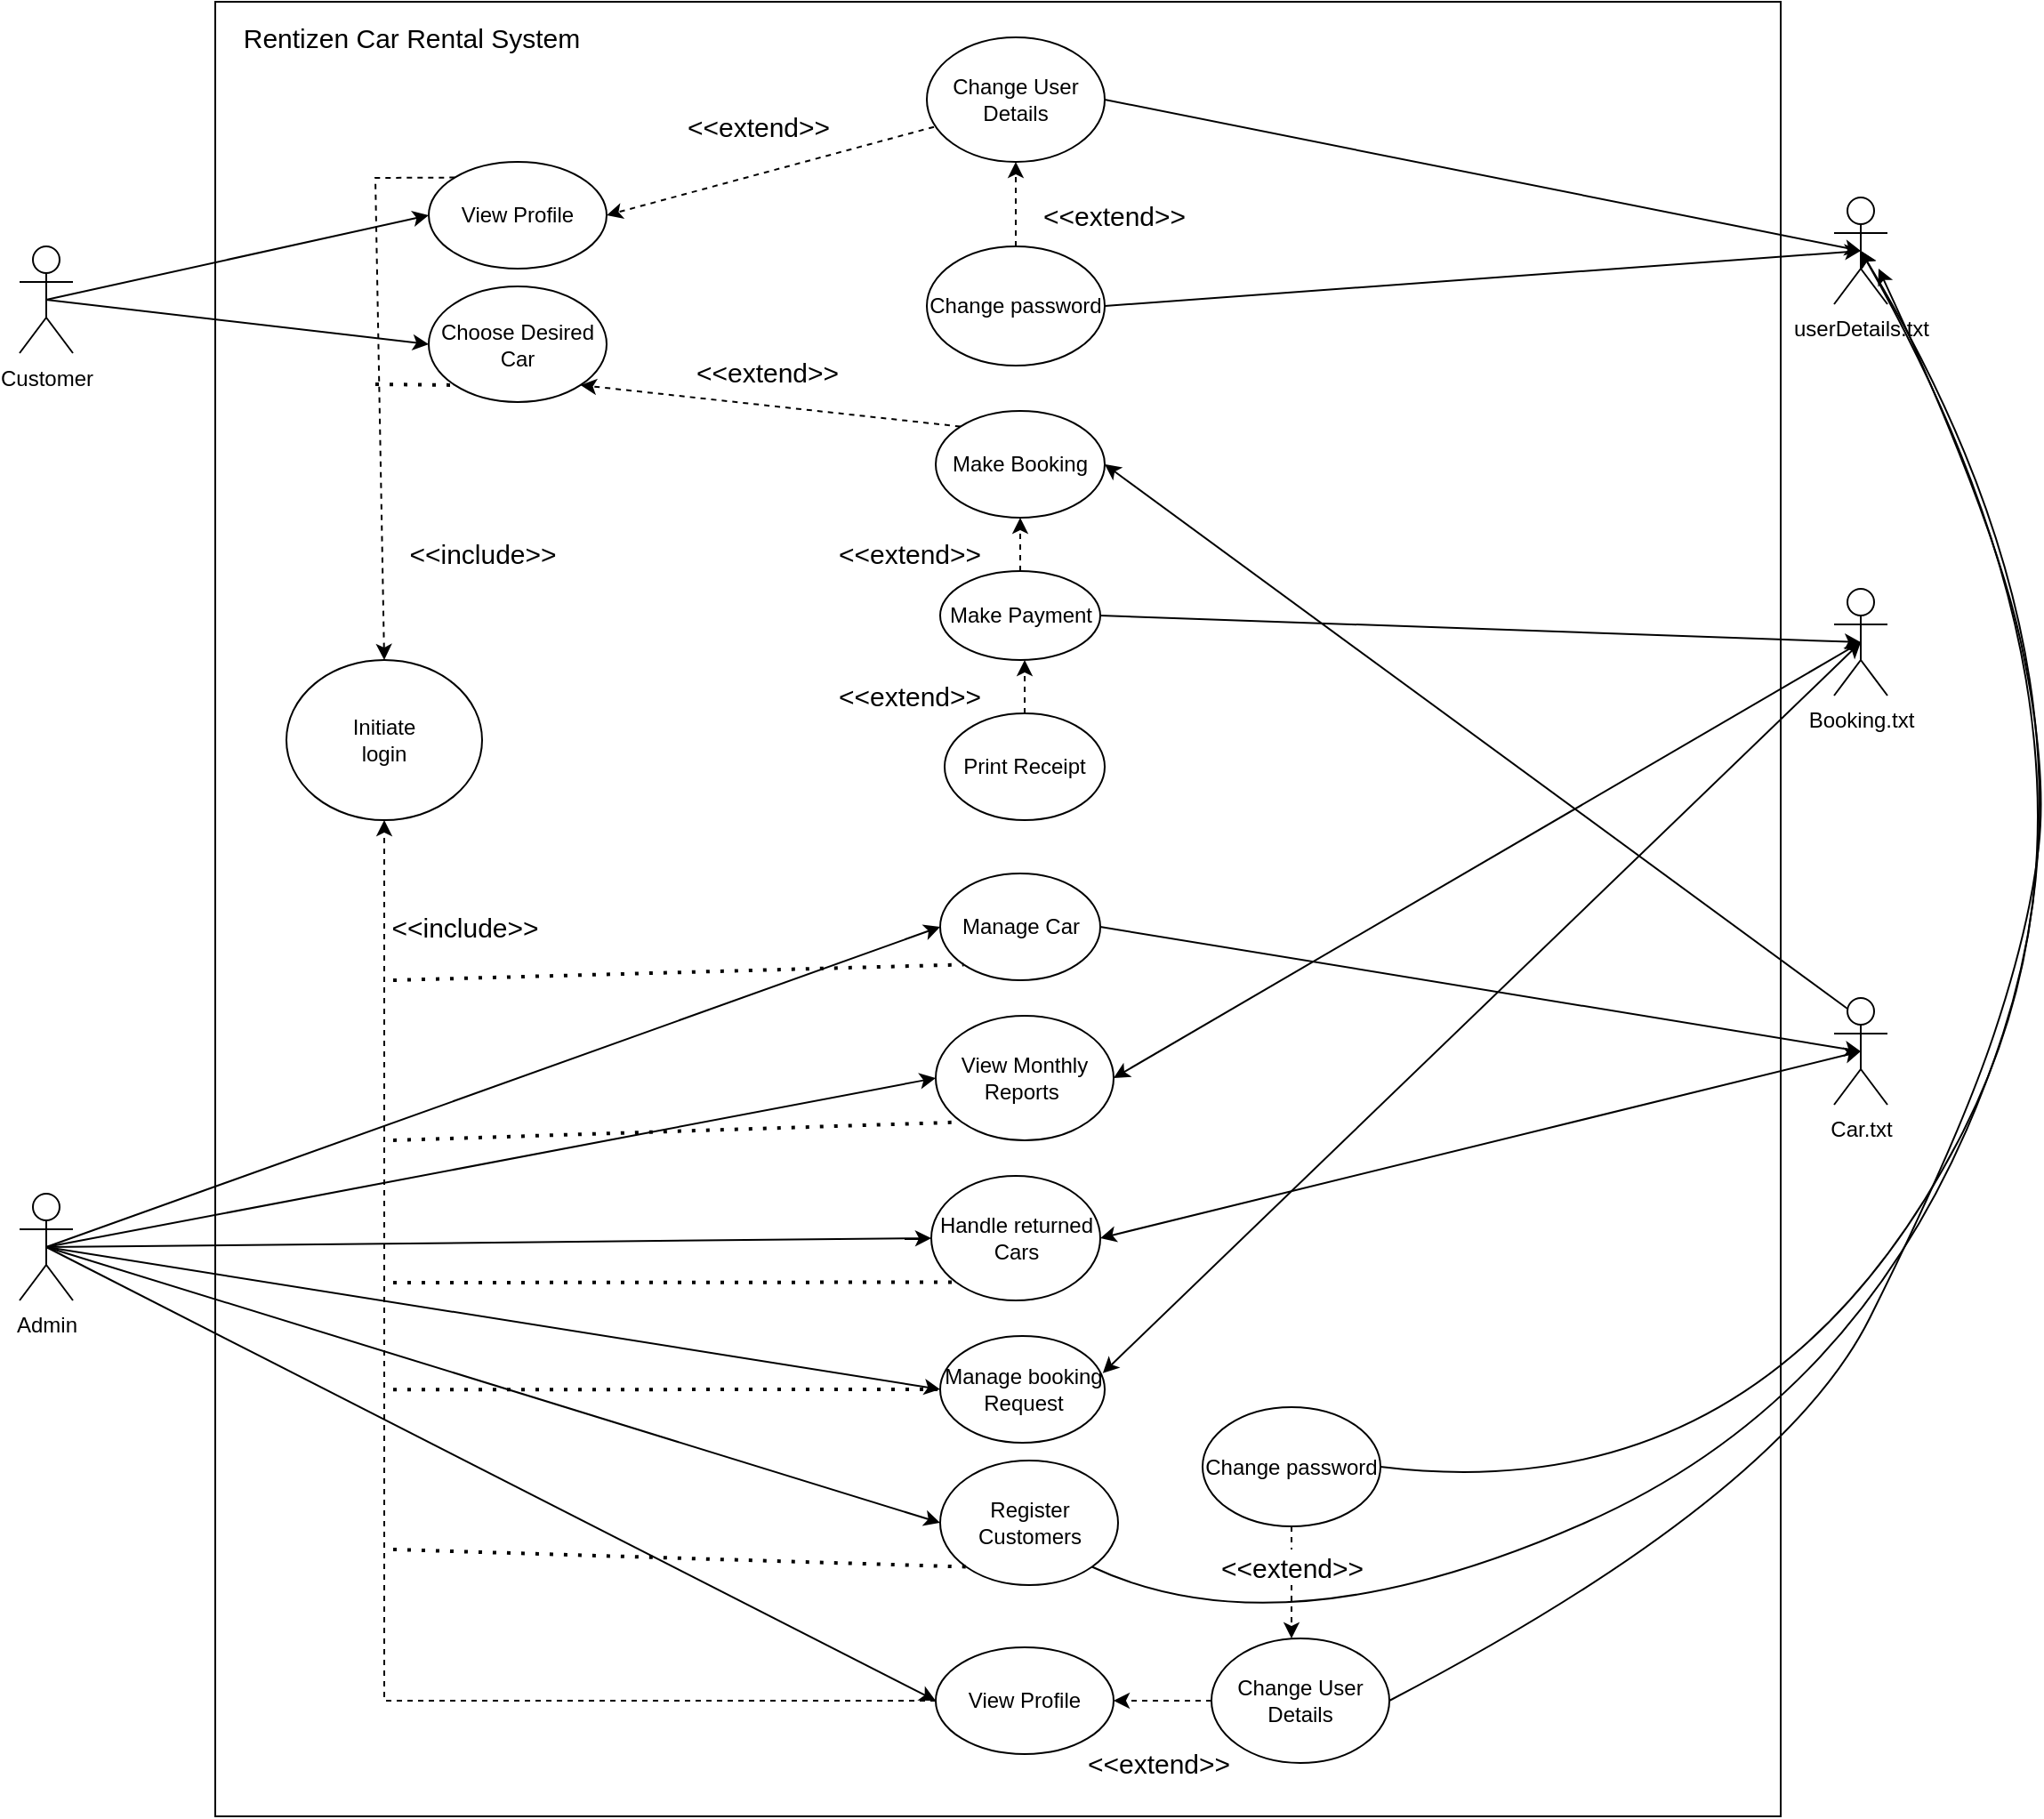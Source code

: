 <mxfile>
    <diagram id="2Pazovz8N6nCuG_ynxG7" name="Page-1">
        <mxGraphModel dx="1270" dy="2075" grid="1" gridSize="10" guides="1" tooltips="1" connect="1" arrows="1" fold="1" page="1" pageScale="1" pageWidth="850" pageHeight="1100" math="0" shadow="0">
            <root>
                <mxCell id="0"/>
                <mxCell id="1" parent="0"/>
                <mxCell id="YAmP04vJVnMMYZ6b7S5U-15" value="" style="rounded=0;whiteSpace=wrap;html=1;" parent="1" vertex="1">
                    <mxGeometry x="290" y="-100" width="880" height="1020" as="geometry"/>
                </mxCell>
                <mxCell id="cHIo0AX0qtA5Kj_YmGhE-2" value="Customer" style="shape=umlActor;verticalLabelPosition=bottom;verticalAlign=top;html=1;outlineConnect=0;" parent="1" vertex="1">
                    <mxGeometry x="180" y="37.5" width="30" height="60" as="geometry"/>
                </mxCell>
                <mxCell id="cHIo0AX0qtA5Kj_YmGhE-3" value="Admin" style="shape=umlActor;verticalLabelPosition=bottom;verticalAlign=top;html=1;outlineConnect=0;" parent="1" vertex="1">
                    <mxGeometry x="180" y="570" width="30" height="60" as="geometry"/>
                </mxCell>
                <mxCell id="cHIo0AX0qtA5Kj_YmGhE-4" value="userDetails.txt" style="shape=umlActor;verticalLabelPosition=bottom;verticalAlign=top;html=1;outlineConnect=0;" parent="1" vertex="1">
                    <mxGeometry x="1200" y="10" width="30" height="60" as="geometry"/>
                </mxCell>
                <mxCell id="cHIo0AX0qtA5Kj_YmGhE-5" value="Booking.txt" style="shape=umlActor;verticalLabelPosition=bottom;verticalAlign=top;html=1;outlineConnect=0;" parent="1" vertex="1">
                    <mxGeometry x="1200" y="230" width="30" height="60" as="geometry"/>
                </mxCell>
                <mxCell id="cHIo0AX0qtA5Kj_YmGhE-6" value="Car.txt" style="shape=umlActor;verticalLabelPosition=bottom;verticalAlign=top;html=1;outlineConnect=0;" parent="1" vertex="1">
                    <mxGeometry x="1200" y="460" width="30" height="60" as="geometry"/>
                </mxCell>
                <mxCell id="cHIo0AX0qtA5Kj_YmGhE-8" value="&lt;span&gt;Initiate&lt;/span&gt;&lt;br&gt;&lt;span&gt;login&lt;/span&gt;" style="ellipse;whiteSpace=wrap;html=1;" parent="1" vertex="1">
                    <mxGeometry x="330" y="270" width="110" height="90" as="geometry"/>
                </mxCell>
                <mxCell id="cHIo0AX0qtA5Kj_YmGhE-9" value="" style="endArrow=classic;html=1;rounded=0;entryX=0;entryY=0.5;entryDx=0;entryDy=0;exitX=0.5;exitY=0.5;exitDx=0;exitDy=0;exitPerimeter=0;" parent="1" source="cHIo0AX0qtA5Kj_YmGhE-2" target="cHIo0AX0qtA5Kj_YmGhE-14" edge="1">
                    <mxGeometry width="50" height="50" relative="1" as="geometry">
                        <mxPoint x="300" y="310" as="sourcePoint"/>
                        <mxPoint x="350" y="260" as="targetPoint"/>
                    </mxGeometry>
                </mxCell>
                <mxCell id="cHIo0AX0qtA5Kj_YmGhE-10" value="" style="endArrow=classic;html=1;rounded=0;entryX=0;entryY=0.5;entryDx=0;entryDy=0;exitX=0.5;exitY=0.5;exitDx=0;exitDy=0;exitPerimeter=0;" parent="1" source="cHIo0AX0qtA5Kj_YmGhE-3" target="2" edge="1">
                    <mxGeometry width="50" height="50" relative="1" as="geometry">
                        <mxPoint x="300" y="310" as="sourcePoint"/>
                        <mxPoint x="300" y="290" as="targetPoint"/>
                    </mxGeometry>
                </mxCell>
                <mxCell id="cHIo0AX0qtA5Kj_YmGhE-14" value="View Profile" style="ellipse;whiteSpace=wrap;html=1;" parent="1" vertex="1">
                    <mxGeometry x="410" y="-10" width="100" height="60" as="geometry"/>
                </mxCell>
                <mxCell id="cHIo0AX0qtA5Kj_YmGhE-28" value="Change User Details" style="ellipse;whiteSpace=wrap;html=1;" parent="1" vertex="1">
                    <mxGeometry x="690" y="-80" width="100" height="70" as="geometry"/>
                </mxCell>
                <mxCell id="cHIo0AX0qtA5Kj_YmGhE-29" value="" style="endArrow=classic;html=1;rounded=0;entryX=1;entryY=0.5;entryDx=0;entryDy=0;exitX=0.04;exitY=0.719;exitDx=0;exitDy=0;exitPerimeter=0;dashed=1;" parent="1" source="cHIo0AX0qtA5Kj_YmGhE-28" target="cHIo0AX0qtA5Kj_YmGhE-14" edge="1">
                    <mxGeometry width="50" height="50" relative="1" as="geometry">
                        <mxPoint x="775.811" y="89.819" as="sourcePoint"/>
                        <mxPoint x="980" y="240" as="targetPoint"/>
                    </mxGeometry>
                </mxCell>
                <mxCell id="cHIo0AX0qtA5Kj_YmGhE-30" value="Change password" style="ellipse;whiteSpace=wrap;html=1;" parent="1" vertex="1">
                    <mxGeometry x="690" y="37.5" width="100" height="67" as="geometry"/>
                </mxCell>
                <mxCell id="cHIo0AX0qtA5Kj_YmGhE-31" value="" style="endArrow=classic;html=1;rounded=0;entryX=0.5;entryY=1;entryDx=0;entryDy=0;exitX=0.5;exitY=0;exitDx=0;exitDy=0;dashed=1;" parent="1" source="cHIo0AX0qtA5Kj_YmGhE-30" target="cHIo0AX0qtA5Kj_YmGhE-28" edge="1">
                    <mxGeometry width="50" height="50" relative="1" as="geometry">
                        <mxPoint x="930" y="280" as="sourcePoint"/>
                        <mxPoint x="980" y="230" as="targetPoint"/>
                    </mxGeometry>
                </mxCell>
                <mxCell id="cHIo0AX0qtA5Kj_YmGhE-33" value="" style="endArrow=classic;html=1;rounded=0;exitX=1;exitY=0.5;exitDx=0;exitDy=0;entryX=0.5;entryY=0.5;entryDx=0;entryDy=0;entryPerimeter=0;" parent="1" source="cHIo0AX0qtA5Kj_YmGhE-28" target="cHIo0AX0qtA5Kj_YmGhE-4" edge="1">
                    <mxGeometry width="50" height="50" relative="1" as="geometry">
                        <mxPoint x="1020" y="150" as="sourcePoint"/>
                        <mxPoint x="1070" y="100" as="targetPoint"/>
                    </mxGeometry>
                </mxCell>
                <mxCell id="cHIo0AX0qtA5Kj_YmGhE-34" value="" style="endArrow=classic;html=1;rounded=0;exitX=1;exitY=0.5;exitDx=0;exitDy=0;entryX=0.5;entryY=0.5;entryDx=0;entryDy=0;entryPerimeter=0;" parent="1" source="cHIo0AX0qtA5Kj_YmGhE-30" target="cHIo0AX0qtA5Kj_YmGhE-4" edge="1">
                    <mxGeometry width="50" height="50" relative="1" as="geometry">
                        <mxPoint x="1010" y="180" as="sourcePoint"/>
                        <mxPoint x="1060" y="130" as="targetPoint"/>
                    </mxGeometry>
                </mxCell>
                <mxCell id="YAmP04vJVnMMYZ6b7S5U-1" value="Make Booking" style="ellipse;whiteSpace=wrap;html=1;" parent="1" vertex="1">
                    <mxGeometry x="695" y="130" width="95" height="60" as="geometry"/>
                </mxCell>
                <mxCell id="YAmP04vJVnMMYZ6b7S5U-5" value="" style="endArrow=classic;html=1;rounded=0;entryX=1;entryY=0.5;entryDx=0;entryDy=0;exitX=0.25;exitY=0.1;exitDx=0;exitDy=0;exitPerimeter=0;" parent="1" source="cHIo0AX0qtA5Kj_YmGhE-6" target="YAmP04vJVnMMYZ6b7S5U-1" edge="1">
                    <mxGeometry width="50" height="50" relative="1" as="geometry">
                        <mxPoint x="1050" y="350" as="sourcePoint"/>
                        <mxPoint x="765" y="172.5" as="targetPoint"/>
                    </mxGeometry>
                </mxCell>
                <mxCell id="YAmP04vJVnMMYZ6b7S5U-7" value="Make Payment" style="ellipse;whiteSpace=wrap;html=1;" parent="1" vertex="1">
                    <mxGeometry x="697.5" y="220" width="90" height="50" as="geometry"/>
                </mxCell>
                <mxCell id="YAmP04vJVnMMYZ6b7S5U-12" value="Print Receipt" style="ellipse;whiteSpace=wrap;html=1;" parent="1" vertex="1">
                    <mxGeometry x="700" y="300" width="90" height="60" as="geometry"/>
                </mxCell>
                <mxCell id="YAmP04vJVnMMYZ6b7S5U-17" value="View Monthly &lt;br&gt;Reports&amp;nbsp;" style="ellipse;whiteSpace=wrap;html=1;" parent="1" vertex="1">
                    <mxGeometry x="695" y="470" width="100" height="70" as="geometry"/>
                </mxCell>
                <mxCell id="YAmP04vJVnMMYZ6b7S5U-18" value="Register Customers" style="ellipse;whiteSpace=wrap;html=1;" parent="1" vertex="1">
                    <mxGeometry x="697.5" y="720" width="100" height="70" as="geometry"/>
                </mxCell>
                <mxCell id="YAmP04vJVnMMYZ6b7S5U-19" value="Manage booking Request" style="ellipse;whiteSpace=wrap;html=1;" parent="1" vertex="1">
                    <mxGeometry x="697.5" y="650" width="92.5" height="60" as="geometry"/>
                </mxCell>
                <mxCell id="YAmP04vJVnMMYZ6b7S5U-20" value="Handle returned Cars" style="ellipse;whiteSpace=wrap;html=1;" parent="1" vertex="1">
                    <mxGeometry x="692.5" y="560" width="95" height="70" as="geometry"/>
                </mxCell>
                <mxCell id="YAmP04vJVnMMYZ6b7S5U-32" value="" style="endArrow=classic;startArrow=classic;html=1;rounded=0;entryX=0.5;entryY=0.5;entryDx=0;entryDy=0;entryPerimeter=0;exitX=1;exitY=0.5;exitDx=0;exitDy=0;" parent="1" source="YAmP04vJVnMMYZ6b7S5U-20" target="cHIo0AX0qtA5Kj_YmGhE-6" edge="1">
                    <mxGeometry width="50" height="50" relative="1" as="geometry">
                        <mxPoint x="970" y="670" as="sourcePoint"/>
                        <mxPoint x="1020" y="620" as="targetPoint"/>
                    </mxGeometry>
                </mxCell>
                <mxCell id="YAmP04vJVnMMYZ6b7S5U-33" value="" style="endArrow=classic;html=1;rounded=0;entryX=0.5;entryY=0.5;entryDx=0;entryDy=0;entryPerimeter=0;exitX=1;exitY=0.5;exitDx=0;exitDy=0;" parent="1" source="2" target="cHIo0AX0qtA5Kj_YmGhE-6" edge="1">
                    <mxGeometry width="50" height="50" relative="1" as="geometry">
                        <mxPoint x="760" y="480" as="sourcePoint"/>
                        <mxPoint x="960" y="460" as="targetPoint"/>
                    </mxGeometry>
                </mxCell>
                <mxCell id="YAmP04vJVnMMYZ6b7S5U-36" value="" style="endArrow=classic;html=1;rounded=0;entryX=1;entryY=0.5;entryDx=0;entryDy=0;exitX=0.5;exitY=0.5;exitDx=0;exitDy=0;exitPerimeter=0;" parent="1" source="cHIo0AX0qtA5Kj_YmGhE-5" target="YAmP04vJVnMMYZ6b7S5U-17" edge="1">
                    <mxGeometry width="50" height="50" relative="1" as="geometry">
                        <mxPoint x="1030" y="730" as="sourcePoint"/>
                        <mxPoint x="1080" y="680" as="targetPoint"/>
                    </mxGeometry>
                </mxCell>
                <mxCell id="YAmP04vJVnMMYZ6b7S5U-39" value="" style="endArrow=classic;html=1;rounded=0;entryX=0;entryY=0.5;entryDx=0;entryDy=0;exitX=0.5;exitY=0.5;exitDx=0;exitDy=0;exitPerimeter=0;" parent="1" source="cHIo0AX0qtA5Kj_YmGhE-3" target="YAmP04vJVnMMYZ6b7S5U-18" edge="1">
                    <mxGeometry width="50" height="50" relative="1" as="geometry">
                        <mxPoint x="490" y="460" as="sourcePoint"/>
                        <mxPoint x="700" y="660" as="targetPoint"/>
                    </mxGeometry>
                </mxCell>
                <mxCell id="YAmP04vJVnMMYZ6b7S5U-42" value="" style="curved=1;endArrow=classic;html=1;rounded=0;exitX=1;exitY=1;exitDx=0;exitDy=0;entryX=0.5;entryY=0.5;entryDx=0;entryDy=0;entryPerimeter=0;" parent="1" source="YAmP04vJVnMMYZ6b7S5U-18" target="cHIo0AX0qtA5Kj_YmGhE-4" edge="1">
                    <mxGeometry width="50" height="50" relative="1" as="geometry">
                        <mxPoint x="650" y="710" as="sourcePoint"/>
                        <mxPoint x="700" y="660" as="targetPoint"/>
                        <Array as="points">
                            <mxPoint x="890" y="830"/>
                            <mxPoint x="1230" y="680"/>
                            <mxPoint x="1360" y="280"/>
                        </Array>
                    </mxGeometry>
                </mxCell>
                <mxCell id="2" value="Manage Car" style="ellipse;whiteSpace=wrap;html=1;" parent="1" vertex="1">
                    <mxGeometry x="697.5" y="390" width="90" height="60" as="geometry"/>
                </mxCell>
                <mxCell id="4" value="Choose Desired Car" style="ellipse;whiteSpace=wrap;html=1;" parent="1" vertex="1">
                    <mxGeometry x="410" y="60" width="100" height="65" as="geometry"/>
                </mxCell>
                <mxCell id="5" value="" style="endArrow=classic;html=1;rounded=0;entryX=0;entryY=0.5;entryDx=0;entryDy=0;exitX=0.5;exitY=0.5;exitDx=0;exitDy=0;exitPerimeter=0;" parent="1" source="cHIo0AX0qtA5Kj_YmGhE-2" target="4" edge="1">
                    <mxGeometry width="50" height="50" relative="1" as="geometry">
                        <mxPoint x="200" y="86.996" as="sourcePoint"/>
                        <mxPoint x="400" y="42.81" as="targetPoint"/>
                    </mxGeometry>
                </mxCell>
                <mxCell id="6" value="" style="endArrow=classic;html=1;rounded=0;entryX=0;entryY=0.5;entryDx=0;entryDy=0;exitX=0.5;exitY=0.5;exitDx=0;exitDy=0;exitPerimeter=0;" parent="1" source="cHIo0AX0qtA5Kj_YmGhE-3" target="YAmP04vJVnMMYZ6b7S5U-17" edge="1">
                    <mxGeometry width="50" height="50" relative="1" as="geometry">
                        <mxPoint x="210" y="604.186" as="sourcePoint"/>
                        <mxPoint x="410" y="560" as="targetPoint"/>
                    </mxGeometry>
                </mxCell>
                <mxCell id="7" value="" style="endArrow=classic;html=1;rounded=0;entryX=0;entryY=0.5;entryDx=0;entryDy=0;exitX=0.5;exitY=0.5;exitDx=0;exitDy=0;exitPerimeter=0;" parent="1" source="cHIo0AX0qtA5Kj_YmGhE-3" target="YAmP04vJVnMMYZ6b7S5U-20" edge="1">
                    <mxGeometry width="50" height="50" relative="1" as="geometry">
                        <mxPoint x="220" y="614.186" as="sourcePoint"/>
                        <mxPoint x="650" y="510" as="targetPoint"/>
                    </mxGeometry>
                </mxCell>
                <mxCell id="8" value="" style="endArrow=classic;html=1;rounded=0;entryX=0;entryY=0.5;entryDx=0;entryDy=0;exitX=0.5;exitY=0.5;exitDx=0;exitDy=0;exitPerimeter=0;" parent="1" source="cHIo0AX0qtA5Kj_YmGhE-3" target="YAmP04vJVnMMYZ6b7S5U-19" edge="1">
                    <mxGeometry width="50" height="50" relative="1" as="geometry">
                        <mxPoint x="210" y="600" as="sourcePoint"/>
                        <mxPoint x="655" y="600" as="targetPoint"/>
                    </mxGeometry>
                </mxCell>
                <mxCell id="10" value="View Profile" style="ellipse;whiteSpace=wrap;html=1;" parent="1" vertex="1">
                    <mxGeometry x="695" y="825" width="100" height="60" as="geometry"/>
                </mxCell>
                <mxCell id="11" value="Change User Details" style="ellipse;whiteSpace=wrap;html=1;" parent="1" vertex="1">
                    <mxGeometry x="850" y="820" width="100" height="70" as="geometry"/>
                </mxCell>
                <mxCell id="12" value="Change password" style="ellipse;whiteSpace=wrap;html=1;" parent="1" vertex="1">
                    <mxGeometry x="845" y="690" width="100" height="67" as="geometry"/>
                </mxCell>
                <mxCell id="13" value="" style="endArrow=classic;html=1;rounded=0;entryX=0;entryY=0.5;entryDx=0;entryDy=0;exitX=0.5;exitY=0.5;exitDx=0;exitDy=0;exitPerimeter=0;" parent="1" source="cHIo0AX0qtA5Kj_YmGhE-3" target="10" edge="1">
                    <mxGeometry width="50" height="50" relative="1" as="geometry">
                        <mxPoint x="205" y="610" as="sourcePoint"/>
                        <mxPoint x="660" y="765" as="targetPoint"/>
                    </mxGeometry>
                </mxCell>
                <mxCell id="14" value="&lt;span style=&quot;color: rgba(0 , 0 , 0 , 0) ; font-family: monospace ; font-size: 0px&quot;&gt;%3CmxGraphModel%3E%3Croot%3E%3CmxCell%20id%3D%220%22%2F%3E%3CmxCell%20id%3D%221%22%20parent%3D%220%22%2F%3E%3CmxCell%20id%3D%222%22%20value%3D%22%22%20style%3D%22endArrow%3Dclassic%3Bhtml%3D1%3Brounded%3D0%3BentryX%3D0.5%3BentryY%3D1%3BentryDx%3D0%3BentryDy%3D0%3BexitX%3D0%3BexitY%3D1%3BexitDx%3D0%3BexitDy%3D0%3Bdashed%3D1%3B%22%20edge%3D%221%22%20parent%3D%221%22%3E%3CmxGeometry%20width%3D%2250%22%20height%3D%2250%22%20relative%3D%221%22%20as%3D%22geometry%22%3E%3CmxPoint%20x%3D%22659.645%22%20y%3D%22861.213%22%20as%3D%22sourcePoint%22%2F%3E%3CmxPoint%20x%3D%22385%22%20y%3D%22360%22%20as%3D%22targetPoint%22%2F%3E%3CArray%20as%3D%22points%22%3E%3CmxPoint%20x%3D%22385%22%20y%3D%22861%22%2F%3E%3C%2FArray%3E%3C%2FmxGeometry%3E%3C%2FmxCell%3E%3C%2Froot%3E%3C%2FmxGraphModel%3E&lt;/span&gt;" style="endArrow=classic;html=1;rounded=0;entryX=0.5;entryY=1;entryDx=0;entryDy=0;dashed=1;exitX=0;exitY=0.5;exitDx=0;exitDy=0;" parent="1" source="10" target="cHIo0AX0qtA5Kj_YmGhE-8" edge="1">
                    <mxGeometry width="50" height="50" relative="1" as="geometry">
                        <mxPoint x="680" y="861" as="sourcePoint"/>
                        <mxPoint x="655" y="850" as="targetPoint"/>
                        <Array as="points">
                            <mxPoint x="385" y="855"/>
                        </Array>
                    </mxGeometry>
                </mxCell>
                <mxCell id="15" value="&lt;font style=&quot;font-size: 15px&quot;&gt;&amp;lt;&amp;lt;include&amp;gt;&amp;gt;&lt;/font&gt;" style="text;html=1;align=center;verticalAlign=middle;resizable=0;points=[];autosize=1;strokeColor=none;fillColor=none;" parent="1" vertex="1">
                    <mxGeometry x="380" y="410" width="100" height="20" as="geometry"/>
                </mxCell>
                <mxCell id="17" value="&lt;span style=&quot;color: rgba(0 , 0 , 0 , 0) ; font-family: monospace ; font-size: 0px&quot;&gt;d&lt;/span&gt;&lt;span style=&quot;color: rgba(0 , 0 , 0 , 0) ; font-family: monospace ; font-size: 0px&quot;&gt;%3CmxGraphModel%3E%3Croot%3E%3CmxCell%20id%3D%220%22%2F%3E%3CmxCell%20id%3D%221%22%20parent%3D%220%22%2F%3E%3CmxCell%20id%3D%222%22%20value%3D%22%26lt%3Bspan%20style%3D%26quot%3Bcolor%3A%20rgba(0%20%2C%200%20%2C%200%20%2C%200)%20%3B%20font-family%3A%20monospace%20%3B%20font-size%3A%200px%26quot%3B%26gt%3B%253CmxGraphModel%253E%253Croot%253E%253CmxCell%2520id%253D%25220%2522%252F%253E%253CmxCell%2520id%253D%25221%2522%2520parent%253D%25220%2522%252F%253E%253CmxCell%2520id%253D%25222%2522%2520value%253D%2522%2522%2520style%253D%2522endArrow%253Dclassic%253Bhtml%253D1%253Brounded%253D0%253BentryX%253D0.5%253BentryY%253D1%253BentryDx%253D0%253BentryDy%253D0%253BexitX%253D0%253BexitY%253D1%253BexitDx%253D0%253BexitDy%253D0%253Bdashed%253D1%253B%2522%2520edge%253D%25221%2522%2520parent%253D%25221%2522%253E%253CmxGeometry%2520width%253D%252250%2522%2520height%253D%252250%2522%2520relative%253D%25221%2522%2520as%253D%2522geometry%2522%253E%253CmxPoint%2520x%253D%2522659.645%2522%2520y%253D%2522861.213%2522%2520as%253D%2522sourcePoint%2522%252F%253E%253CmxPoint%2520x%253D%2522385%2522%2520y%253D%2522360%2522%2520as%253D%2522targetPoint%2522%252F%253E%253CArray%2520as%253D%2522points%2522%253E%253CmxPoint%2520x%253D%2522385%2522%2520y%253D%2522861%2522%252F%253E%253C%252FArray%253E%253C%252FmxGeometry%253E%253C%252FmxCell%253E%253C%252Froot%253E%253C%252FmxGraphModel%253E%26lt%3B%2Fspan%26gt%3B%22%20style%3D%22endArrow%3Dclassic%3Bhtml%3D1%3Brounded%3D0%3BentryX%3D0.5%3BentryY%3D1%3BentryDx%3D0%3BentryDy%3D0%3BexitX%3D0%3BexitY%3D1%3BexitDx%3D0%3BexitDy%3D0%3Bdashed%3D1%3B%22%20edge%3D%221%22%20parent%3D%221%22%3E%3CmxGeometry%20width%3D%2250%22%20height%3D%2250%22%20relative%3D%221%22%20as%3D%22geometry%22%3E%3CmxPoint%20x%3D%22659.645%22%20y%3D%22861.213%22%20as%3D%22sourcePoint%22%2F%3E%3CmxPoint%20x%3D%22385%22%20y%3D%22360%22%20as%3D%22targetPoint%22%2F%3E%3CArray%20as%3D%22points%22%3E%3CmxPoint%20x%3D%22385%22%20y%3D%22861%22%2F%3E%3C%2FArray%3E%3C%2FmxGeometry%3E%3C%2FmxCell%3E%3C%2Froot%3E%3C%2FmxGraphModel%3E&lt;/span&gt;" style="endArrow=classic;html=1;rounded=0;exitX=0;exitY=0;exitDx=0;exitDy=0;dashed=1;entryX=0.5;entryY=0;entryDx=0;entryDy=0;" parent="1" source="cHIo0AX0qtA5Kj_YmGhE-14" target="cHIo0AX0qtA5Kj_YmGhE-8" edge="1">
                    <mxGeometry x="-0.147" y="-1" width="50" height="50" relative="1" as="geometry">
                        <mxPoint x="669.645" y="871.213" as="sourcePoint"/>
                        <mxPoint x="395" y="370" as="targetPoint"/>
                        <Array as="points">
                            <mxPoint x="380" y="-1"/>
                        </Array>
                        <mxPoint y="1" as="offset"/>
                    </mxGeometry>
                </mxCell>
                <mxCell id="18" value="&lt;font style=&quot;font-size: 15px&quot;&gt;&amp;lt;&amp;lt;include&amp;gt;&amp;gt;&lt;/font&gt;" style="text;html=1;align=center;verticalAlign=middle;resizable=0;points=[];autosize=1;strokeColor=none;fillColor=none;" parent="1" vertex="1">
                    <mxGeometry x="390" y="200" width="100" height="20" as="geometry"/>
                </mxCell>
                <mxCell id="20" value="" style="endArrow=none;dashed=1;html=1;dashPattern=1 3;strokeWidth=2;fontSize=15;entryX=0;entryY=1;entryDx=0;entryDy=0;" parent="1" target="4" edge="1">
                    <mxGeometry width="50" height="50" relative="1" as="geometry">
                        <mxPoint x="380" y="115" as="sourcePoint"/>
                        <mxPoint x="700" y="360" as="targetPoint"/>
                    </mxGeometry>
                </mxCell>
                <mxCell id="21" value="" style="endArrow=none;dashed=1;html=1;dashPattern=1 3;strokeWidth=2;fontSize=15;entryX=0;entryY=1;entryDx=0;entryDy=0;" parent="1" target="YAmP04vJVnMMYZ6b7S5U-18" edge="1">
                    <mxGeometry width="50" height="50" relative="1" as="geometry">
                        <mxPoint x="390" y="770" as="sourcePoint"/>
                        <mxPoint x="434.189" y="152.181" as="targetPoint"/>
                    </mxGeometry>
                </mxCell>
                <mxCell id="22" value="" style="endArrow=none;dashed=1;html=1;dashPattern=1 3;strokeWidth=2;fontSize=15;entryX=0;entryY=0.5;entryDx=0;entryDy=0;" parent="1" target="YAmP04vJVnMMYZ6b7S5U-19" edge="1">
                    <mxGeometry width="50" height="50" relative="1" as="geometry">
                        <mxPoint x="390" y="680.13" as="sourcePoint"/>
                        <mxPoint x="664.645" y="689.879" as="targetPoint"/>
                    </mxGeometry>
                </mxCell>
                <mxCell id="23" value="" style="endArrow=none;dashed=1;html=1;dashPattern=1 3;strokeWidth=2;fontSize=15;entryX=0;entryY=1;entryDx=0;entryDy=0;" parent="1" target="YAmP04vJVnMMYZ6b7S5U-20" edge="1">
                    <mxGeometry width="50" height="50" relative="1" as="geometry">
                        <mxPoint x="390" y="620" as="sourcePoint"/>
                        <mxPoint x="660" y="610" as="targetPoint"/>
                    </mxGeometry>
                </mxCell>
                <mxCell id="24" value="" style="endArrow=none;dashed=1;html=1;dashPattern=1 3;strokeWidth=2;fontSize=15;entryX=0;entryY=1;entryDx=0;entryDy=0;" parent="1" target="YAmP04vJVnMMYZ6b7S5U-17" edge="1">
                    <mxGeometry width="50" height="50" relative="1" as="geometry">
                        <mxPoint x="390" y="540" as="sourcePoint"/>
                        <mxPoint x="660" y="530" as="targetPoint"/>
                    </mxGeometry>
                </mxCell>
                <mxCell id="25" value="" style="endArrow=none;dashed=1;html=1;dashPattern=1 3;strokeWidth=2;fontSize=15;entryX=0;entryY=1;entryDx=0;entryDy=0;" parent="1" target="2" edge="1">
                    <mxGeometry width="50" height="50" relative="1" as="geometry">
                        <mxPoint x="390" y="450" as="sourcePoint"/>
                        <mxPoint x="660" y="440" as="targetPoint"/>
                    </mxGeometry>
                </mxCell>
                <mxCell id="26" value="&lt;font style=&quot;font-size: 15px&quot;&gt;&amp;lt;&amp;lt;extend&amp;gt;&amp;gt;&lt;/font&gt;" style="text;html=1;align=center;verticalAlign=middle;resizable=0;points=[];autosize=1;strokeColor=none;fillColor=none;" parent="1" vertex="1">
                    <mxGeometry x="545" y="-40" width="100" height="20" as="geometry"/>
                </mxCell>
                <mxCell id="27" value="&lt;font style=&quot;font-size: 15px&quot;&gt;&amp;lt;&amp;lt;extend&amp;gt;&amp;gt;&lt;/font&gt;" style="text;html=1;align=center;verticalAlign=middle;resizable=0;points=[];autosize=1;strokeColor=none;fillColor=none;" parent="1" vertex="1">
                    <mxGeometry x="745" y="10" width="100" height="20" as="geometry"/>
                </mxCell>
                <mxCell id="28" value="" style="endArrow=classic;html=1;rounded=0;entryX=1;entryY=1;entryDx=0;entryDy=0;exitX=0;exitY=0;exitDx=0;exitDy=0;dashed=1;" parent="1" source="YAmP04vJVnMMYZ6b7S5U-1" target="4" edge="1">
                    <mxGeometry width="50" height="50" relative="1" as="geometry">
                        <mxPoint x="687.0" y="46.16" as="sourcePoint"/>
                        <mxPoint x="503" y="95.83" as="targetPoint"/>
                    </mxGeometry>
                </mxCell>
                <mxCell id="29" value="&lt;font style=&quot;font-size: 15px&quot;&gt;&amp;lt;&amp;lt;extend&amp;gt;&amp;gt;&lt;/font&gt;" style="text;html=1;align=center;verticalAlign=middle;resizable=0;points=[];autosize=1;strokeColor=none;fillColor=none;" parent="1" vertex="1">
                    <mxGeometry x="550" y="97.5" width="100" height="20" as="geometry"/>
                </mxCell>
                <mxCell id="32" value="" style="endArrow=classic;html=1;rounded=0;entryX=0.5;entryY=1;entryDx=0;entryDy=0;exitX=0.5;exitY=0;exitDx=0;exitDy=0;dashed=1;" parent="1" source="YAmP04vJVnMMYZ6b7S5U-7" target="YAmP04vJVnMMYZ6b7S5U-1" edge="1">
                    <mxGeometry width="50" height="50" relative="1" as="geometry">
                        <mxPoint x="750" y="47.5" as="sourcePoint"/>
                        <mxPoint x="750" as="targetPoint"/>
                    </mxGeometry>
                </mxCell>
                <mxCell id="33" value="&lt;font style=&quot;font-size: 15px&quot;&gt;&amp;lt;&amp;lt;extend&amp;gt;&amp;gt;&lt;/font&gt;" style="text;html=1;align=center;verticalAlign=middle;resizable=0;points=[];autosize=1;strokeColor=none;fillColor=none;" parent="1" vertex="1">
                    <mxGeometry x="630" y="200" width="100" height="20" as="geometry"/>
                </mxCell>
                <mxCell id="34" value="" style="endArrow=classic;html=1;rounded=0;exitX=0.5;exitY=0;exitDx=0;exitDy=0;dashed=1;" parent="1" source="YAmP04vJVnMMYZ6b7S5U-12" edge="1">
                    <mxGeometry width="50" height="50" relative="1" as="geometry">
                        <mxPoint x="752.5" y="230" as="sourcePoint"/>
                        <mxPoint x="745" y="270" as="targetPoint"/>
                    </mxGeometry>
                </mxCell>
                <mxCell id="35" value="&lt;font style=&quot;font-size: 15px&quot;&gt;&amp;lt;&amp;lt;extend&amp;gt;&amp;gt;&lt;/font&gt;" style="text;html=1;align=center;verticalAlign=middle;resizable=0;points=[];autosize=1;strokeColor=none;fillColor=none;" parent="1" vertex="1">
                    <mxGeometry x="630" y="280" width="100" height="20" as="geometry"/>
                </mxCell>
                <mxCell id="36" value="" style="endArrow=classic;html=1;rounded=0;exitX=0.988;exitY=0.348;exitDx=0;exitDy=0;entryX=0.5;entryY=0.5;entryDx=0;entryDy=0;entryPerimeter=0;startArrow=classic;startFill=1;exitPerimeter=0;" parent="1" source="YAmP04vJVnMMYZ6b7S5U-19" target="cHIo0AX0qtA5Kj_YmGhE-5" edge="1">
                    <mxGeometry width="50" height="50" relative="1" as="geometry">
                        <mxPoint x="750.0" y="671" as="sourcePoint"/>
                        <mxPoint x="1175" y="640" as="targetPoint"/>
                    </mxGeometry>
                </mxCell>
                <mxCell id="37" value="" style="endArrow=classic;html=1;rounded=0;exitX=0;exitY=0.5;exitDx=0;exitDy=0;dashed=1;entryX=1;entryY=0.5;entryDx=0;entryDy=0;" parent="1" source="11" target="10" edge="1">
                    <mxGeometry width="50" height="50" relative="1" as="geometry">
                        <mxPoint x="1120.511" y="870.0" as="sourcePoint"/>
                        <mxPoint x="810" y="843" as="targetPoint"/>
                    </mxGeometry>
                </mxCell>
                <mxCell id="38" value="" style="endArrow=classic;html=1;rounded=0;exitX=0.5;exitY=1;exitDx=0;exitDy=0;dashed=1;startArrow=none;" parent="1" source="40" edge="1">
                    <mxGeometry width="50" height="50" relative="1" as="geometry">
                        <mxPoint x="755" y="850" as="sourcePoint"/>
                        <mxPoint x="895" y="820" as="targetPoint"/>
                    </mxGeometry>
                </mxCell>
                <mxCell id="39" value="&lt;font style=&quot;font-size: 15px&quot;&gt;&amp;lt;&amp;lt;extend&amp;gt;&amp;gt;&lt;/font&gt;" style="text;html=1;align=center;verticalAlign=middle;resizable=0;points=[];autosize=1;strokeColor=none;fillColor=none;" parent="1" vertex="1">
                    <mxGeometry x="770" y="880" width="100" height="20" as="geometry"/>
                </mxCell>
                <mxCell id="41" value="" style="endArrow=classic;html=1;exitX=1;exitY=0.5;exitDx=0;exitDy=0;curved=1;entryX=0.5;entryY=0.5;entryDx=0;entryDy=0;entryPerimeter=0;" parent="1" source="12" target="cHIo0AX0qtA5Kj_YmGhE-4" edge="1">
                    <mxGeometry width="50" height="50" relative="1" as="geometry">
                        <mxPoint x="940.0" y="720" as="sourcePoint"/>
                        <mxPoint x="1280" y="540" as="targetPoint"/>
                        <Array as="points">
                            <mxPoint x="1160" y="750"/>
                            <mxPoint x="1380" y="330"/>
                        </Array>
                    </mxGeometry>
                </mxCell>
                <mxCell id="43" value="" style="endArrow=classic;html=1;exitX=1;exitY=0.5;exitDx=0;exitDy=0;curved=1;entryX=0.5;entryY=0.5;entryDx=0;entryDy=0;entryPerimeter=0;" parent="1" source="11" edge="1">
                    <mxGeometry width="50" height="50" relative="1" as="geometry">
                        <mxPoint x="940.0" y="733.5" as="sourcePoint"/>
                        <mxPoint x="1225" y="50" as="targetPoint"/>
                        <Array as="points">
                            <mxPoint x="1170" y="740"/>
                            <mxPoint x="1270" y="540"/>
                            <mxPoint x="1310" y="420"/>
                            <mxPoint x="1320" y="330"/>
                            <mxPoint x="1290" y="190"/>
                        </Array>
                    </mxGeometry>
                </mxCell>
                <mxCell id="44" value="" style="endArrow=classic;html=1;rounded=0;entryX=0.5;entryY=0.5;entryDx=0;entryDy=0;entryPerimeter=0;exitX=1;exitY=0.5;exitDx=0;exitDy=0;" parent="1" source="YAmP04vJVnMMYZ6b7S5U-7" target="cHIo0AX0qtA5Kj_YmGhE-5" edge="1">
                    <mxGeometry width="50" height="50" relative="1" as="geometry">
                        <mxPoint x="790" y="241" as="sourcePoint"/>
                        <mxPoint x="1215" y="210" as="targetPoint"/>
                    </mxGeometry>
                </mxCell>
                <mxCell id="40" value="&lt;font style=&quot;font-size: 15px&quot;&gt;&amp;lt;&amp;lt;extend&amp;gt;&amp;gt;&lt;/font&gt;" style="text;html=1;align=center;verticalAlign=middle;resizable=0;points=[];autosize=1;strokeColor=none;fillColor=none;" parent="1" vertex="1">
                    <mxGeometry x="845" y="770" width="100" height="20" as="geometry"/>
                </mxCell>
                <mxCell id="45" value="" style="endArrow=none;html=1;rounded=0;exitX=0.5;exitY=1;exitDx=0;exitDy=0;dashed=1;entryX=0.5;entryY=0;entryDx=0;entryDy=0;" parent="1" source="12" target="40" edge="1">
                    <mxGeometry width="50" height="50" relative="1" as="geometry">
                        <mxPoint x="880" y="757" as="sourcePoint"/>
                        <mxPoint x="880" y="810" as="targetPoint"/>
                    </mxGeometry>
                </mxCell>
                <mxCell id="46" value="&lt;font style=&quot;font-size: 15px&quot;&gt;Rentizen Car Rental System&lt;/font&gt;" style="text;html=1;align=center;verticalAlign=middle;resizable=0;points=[];autosize=1;strokeColor=none;fillColor=none;" vertex="1" parent="1">
                    <mxGeometry x="300" y="-90" width="200" height="20" as="geometry"/>
                </mxCell>
            </root>
        </mxGraphModel>
    </diagram>
</mxfile>